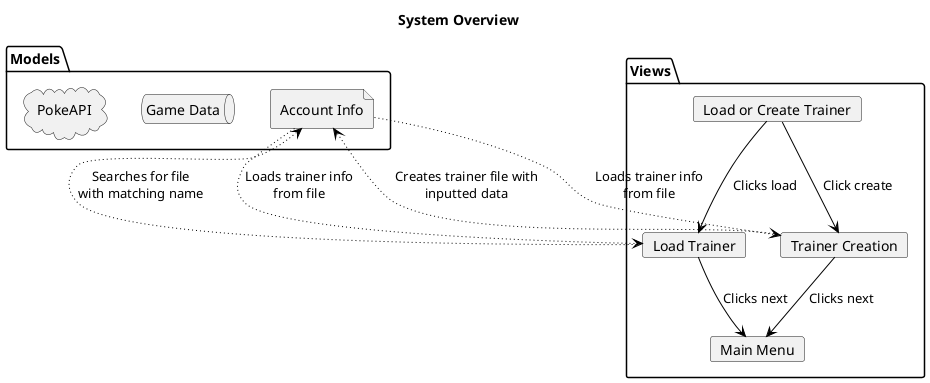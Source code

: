 @startuml System Overview
skinparam BackgroundColor white
skinparam ClassFontColor black
skinparam ArrowColor black
skinparam ArrowFontColor black
' hide empty members
' hide circle

title System Overview

package Models {
	file Accounts as "Account Info"
	queue Games as "Game Data"
	cloud PokeAPI
  
  ' for horizontal alignment
  ' Accounts -[hidden]-> Games
}

package Views {
  card LoadOrCreateTrainer as "Load or Create Trainer" {

  }
  
  card LoadTrainer as "Load Trainer" {

  }
  
  card TrainerCreation as "Trainer Creation" {

  }

  card MainMenu as "Main Menu" {

  }

  LoadOrCreateTrainer --> LoadTrainer : Clicks load
  LoadOrCreateTrainer --> TrainerCreation : Click create
  LoadTrainer --> MainMenu : Clicks next
  TrainerCreation --> MainMenu : Clicks next
}

Accounts <-[dotted]- LoadTrainer : Searches for file\nwith matching name
Accounts -[dotted]-> LoadTrainer : Loads trainer info\nfrom file

Accounts <-[dotted]- TrainerCreation : Creates trainer file with\ninputted data
Accounts -[dotted]-> TrainerCreation : Loads trainer info\nfrom file

@enduml
